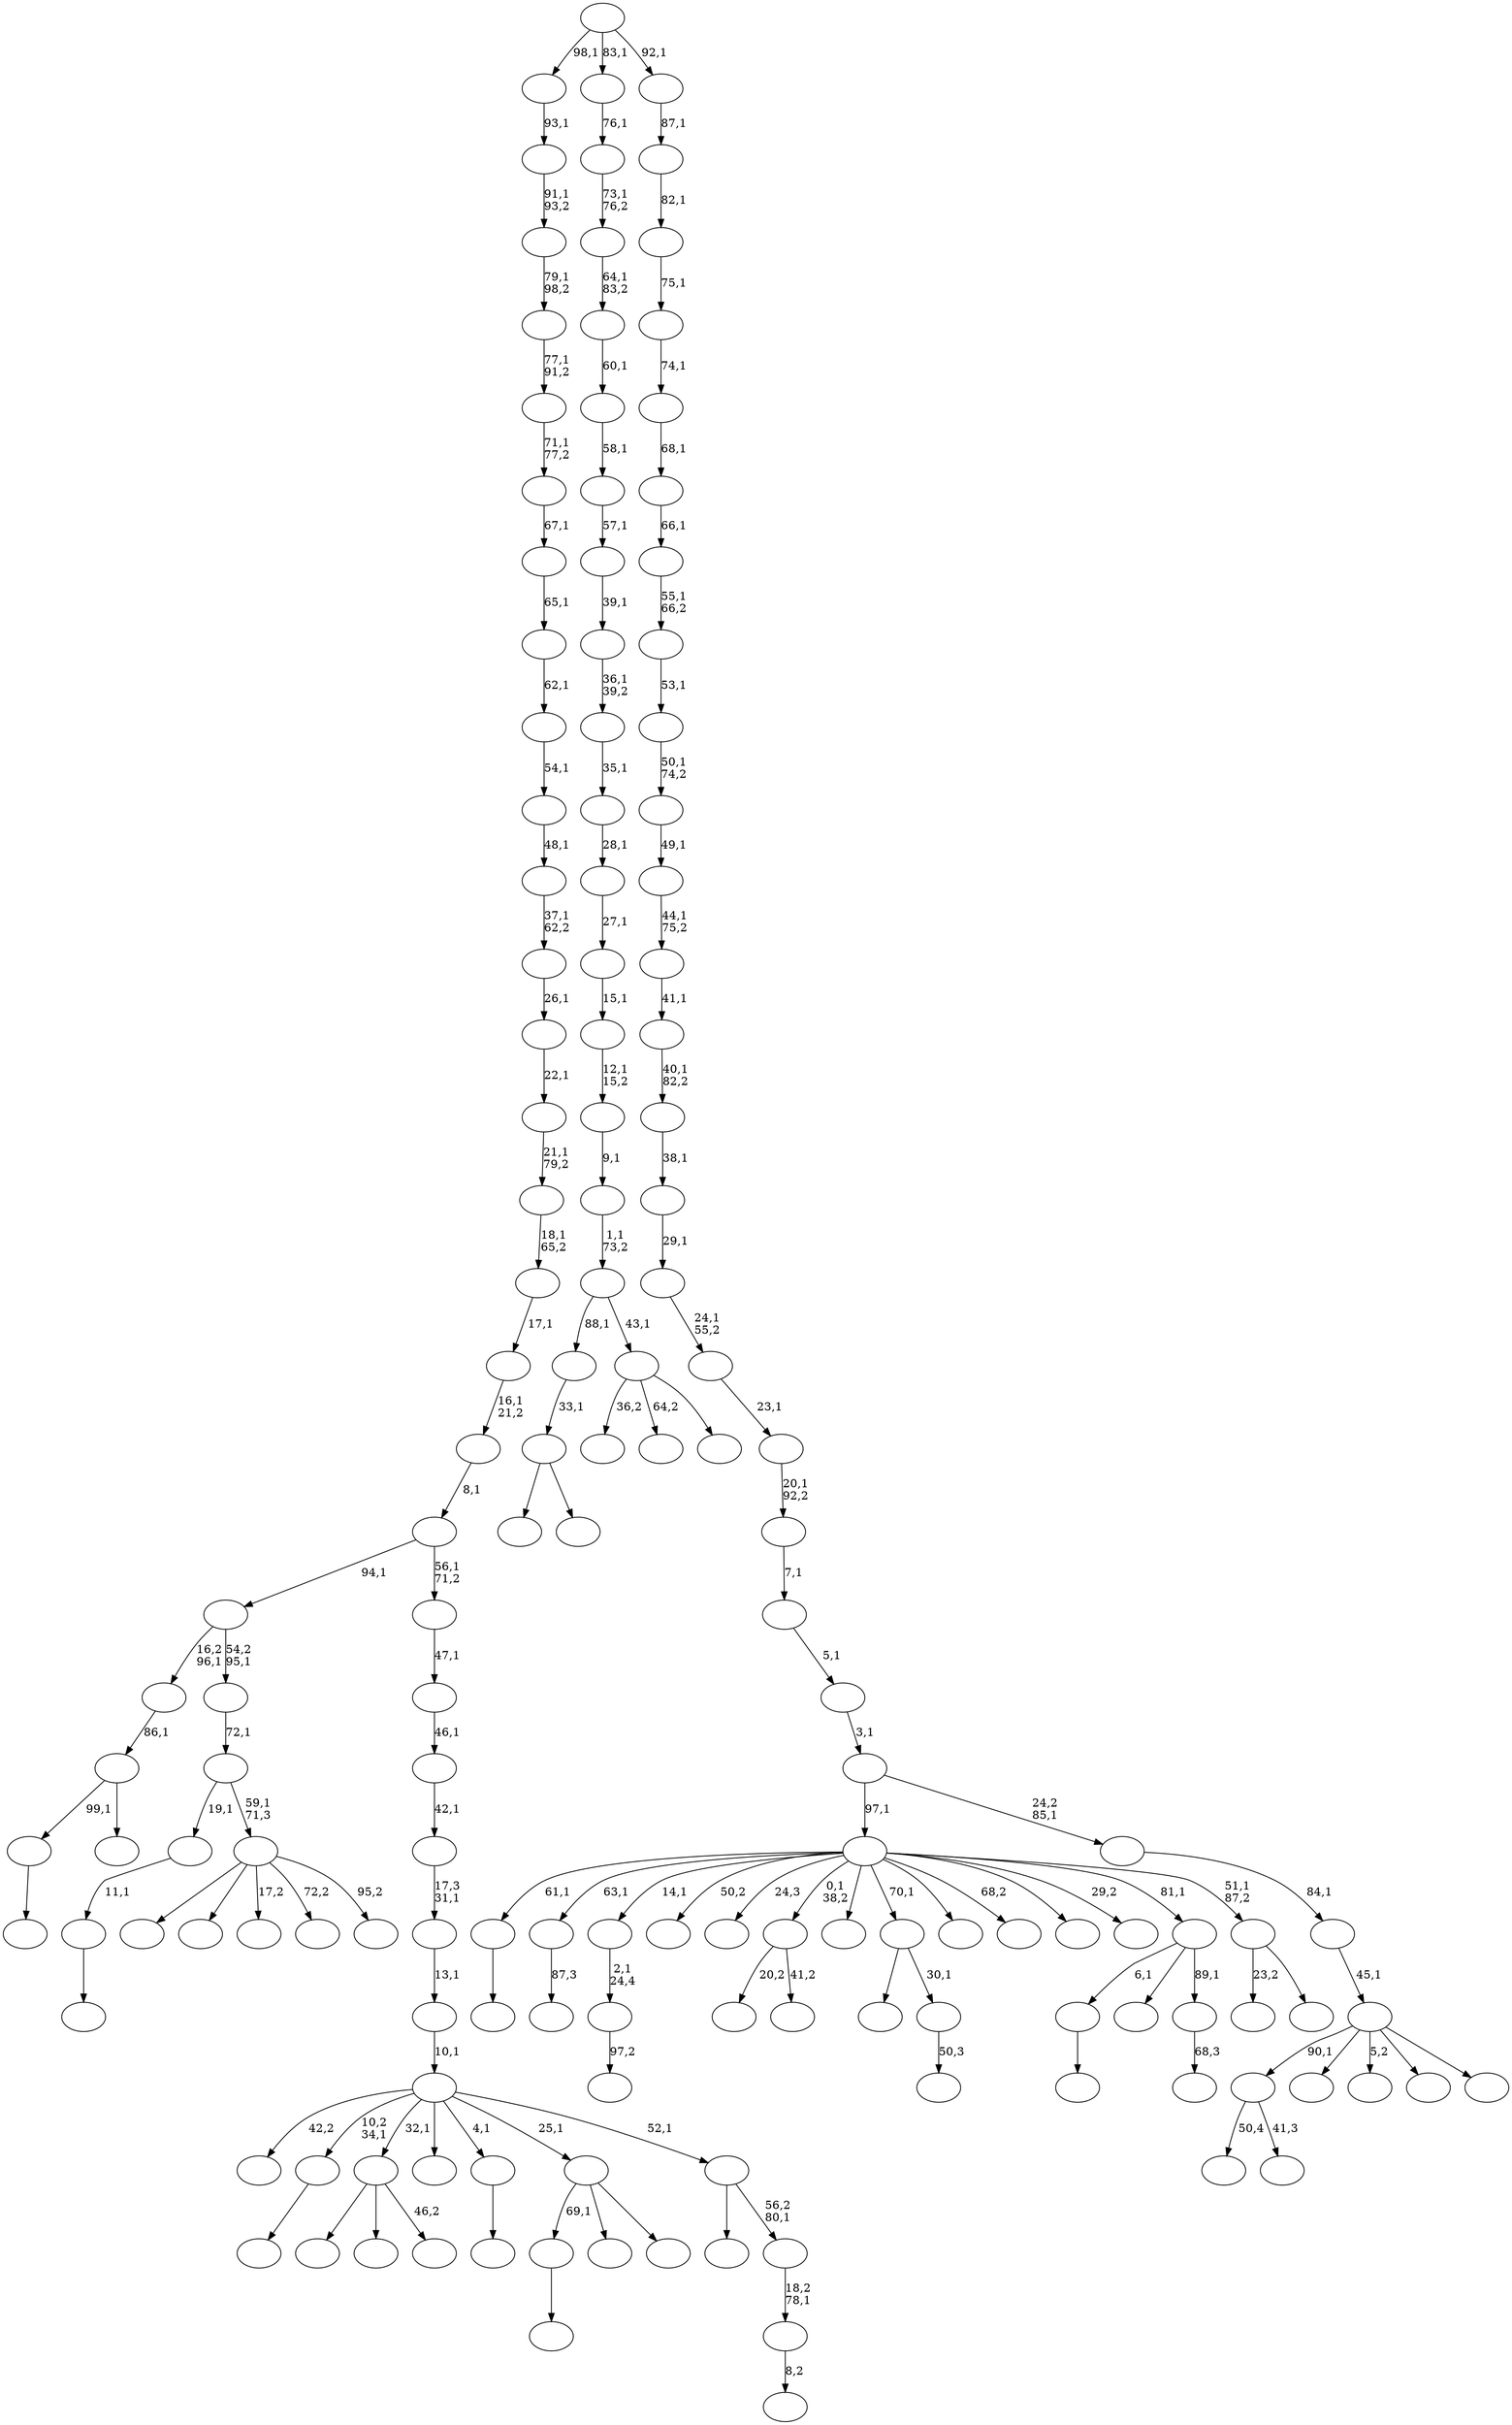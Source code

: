 digraph T {
	150 [label=""]
	149 [label=""]
	148 [label=""]
	147 [label=""]
	146 [label=""]
	145 [label=""]
	144 [label=""]
	143 [label=""]
	142 [label=""]
	141 [label=""]
	140 [label=""]
	139 [label=""]
	138 [label=""]
	137 [label=""]
	136 [label=""]
	135 [label=""]
	134 [label=""]
	133 [label=""]
	132 [label=""]
	131 [label=""]
	130 [label=""]
	129 [label=""]
	128 [label=""]
	127 [label=""]
	126 [label=""]
	125 [label=""]
	124 [label=""]
	123 [label=""]
	122 [label=""]
	121 [label=""]
	120 [label=""]
	119 [label=""]
	118 [label=""]
	117 [label=""]
	116 [label=""]
	115 [label=""]
	114 [label=""]
	113 [label=""]
	112 [label=""]
	111 [label=""]
	110 [label=""]
	109 [label=""]
	108 [label=""]
	107 [label=""]
	106 [label=""]
	105 [label=""]
	104 [label=""]
	103 [label=""]
	102 [label=""]
	101 [label=""]
	100 [label=""]
	99 [label=""]
	98 [label=""]
	97 [label=""]
	96 [label=""]
	95 [label=""]
	94 [label=""]
	93 [label=""]
	92 [label=""]
	91 [label=""]
	90 [label=""]
	89 [label=""]
	88 [label=""]
	87 [label=""]
	86 [label=""]
	85 [label=""]
	84 [label=""]
	83 [label=""]
	82 [label=""]
	81 [label=""]
	80 [label=""]
	79 [label=""]
	78 [label=""]
	77 [label=""]
	76 [label=""]
	75 [label=""]
	74 [label=""]
	73 [label=""]
	72 [label=""]
	71 [label=""]
	70 [label=""]
	69 [label=""]
	68 [label=""]
	67 [label=""]
	66 [label=""]
	65 [label=""]
	64 [label=""]
	63 [label=""]
	62 [label=""]
	61 [label=""]
	60 [label=""]
	59 [label=""]
	58 [label=""]
	57 [label=""]
	56 [label=""]
	55 [label=""]
	54 [label=""]
	53 [label=""]
	52 [label=""]
	51 [label=""]
	50 [label=""]
	49 [label=""]
	48 [label=""]
	47 [label=""]
	46 [label=""]
	45 [label=""]
	44 [label=""]
	43 [label=""]
	42 [label=""]
	41 [label=""]
	40 [label=""]
	39 [label=""]
	38 [label=""]
	37 [label=""]
	36 [label=""]
	35 [label=""]
	34 [label=""]
	33 [label=""]
	32 [label=""]
	31 [label=""]
	30 [label=""]
	29 [label=""]
	28 [label=""]
	27 [label=""]
	26 [label=""]
	25 [label=""]
	24 [label=""]
	23 [label=""]
	22 [label=""]
	21 [label=""]
	20 [label=""]
	19 [label=""]
	18 [label=""]
	17 [label=""]
	16 [label=""]
	15 [label=""]
	14 [label=""]
	13 [label=""]
	12 [label=""]
	11 [label=""]
	10 [label=""]
	9 [label=""]
	8 [label=""]
	7 [label=""]
	6 [label=""]
	5 [label=""]
	4 [label=""]
	3 [label=""]
	2 [label=""]
	1 [label=""]
	0 [label=""]
	149 -> 150 [label=""]
	147 -> 148 [label=""]
	143 -> 144 [label="87,3"]
	141 -> 142 [label=""]
	138 -> 139 [label=""]
	137 -> 138 [label="11,1"]
	135 -> 136 [label="97,2"]
	134 -> 135 [label="2,1\n24,4"]
	127 -> 140 [label="50,4"]
	127 -> 128 [label="41,3"]
	125 -> 126 [label=""]
	120 -> 132 [label=""]
	120 -> 130 [label=""]
	120 -> 121 [label="46,2"]
	115 -> 116 [label=""]
	112 -> 146 [label="20,2"]
	112 -> 113 [label="41,2"]
	109 -> 110 [label=""]
	105 -> 106 [label="50,3"]
	104 -> 129 [label=""]
	104 -> 105 [label="30,1"]
	101 -> 149 [label="69,1"]
	101 -> 111 [label=""]
	101 -> 102 [label=""]
	92 -> 115 [label="99,1"]
	92 -> 93 [label=""]
	91 -> 92 [label="86,1"]
	87 -> 145 [label=""]
	87 -> 88 [label=""]
	86 -> 87 [label="33,1"]
	84 -> 131 [label=""]
	84 -> 100 [label=""]
	84 -> 95 [label="17,2"]
	84 -> 89 [label="72,2"]
	84 -> 85 [label="95,2"]
	83 -> 137 [label="19,1"]
	83 -> 84 [label="59,1\n71,3"]
	82 -> 83 [label="72,1"]
	81 -> 91 [label="16,2\n96,1"]
	81 -> 82 [label="54,2\n95,1"]
	79 -> 80 [label="68,3"]
	78 -> 141 [label="6,1"]
	78 -> 96 [label=""]
	78 -> 79 [label="89,1"]
	76 -> 98 [label="23,2"]
	76 -> 77 [label=""]
	75 -> 147 [label="61,1"]
	75 -> 143 [label="63,1"]
	75 -> 134 [label="14,1"]
	75 -> 124 [label="50,2"]
	75 -> 122 [label="24,3"]
	75 -> 112 [label="0,1\n38,2"]
	75 -> 108 [label=""]
	75 -> 104 [label="70,1"]
	75 -> 103 [label=""]
	75 -> 97 [label="68,2"]
	75 -> 94 [label=""]
	75 -> 90 [label="29,2"]
	75 -> 78 [label="81,1"]
	75 -> 76 [label="51,1\n87,2"]
	73 -> 74 [label="8,2"]
	72 -> 73 [label="18,2\n78,1"]
	71 -> 99 [label=""]
	71 -> 72 [label="56,2\n80,1"]
	70 -> 133 [label="42,2"]
	70 -> 125 [label="10,2\n34,1"]
	70 -> 120 [label="32,1"]
	70 -> 118 [label=""]
	70 -> 109 [label="4,1"]
	70 -> 101 [label="25,1"]
	70 -> 71 [label="52,1"]
	69 -> 70 [label="10,1"]
	68 -> 69 [label="13,1"]
	67 -> 68 [label="17,3\n31,1"]
	66 -> 67 [label="42,1"]
	65 -> 66 [label="46,1"]
	64 -> 65 [label="47,1"]
	63 -> 81 [label="94,1"]
	63 -> 64 [label="56,1\n71,2"]
	62 -> 63 [label="8,1"]
	61 -> 62 [label="16,1\n21,2"]
	60 -> 61 [label="17,1"]
	59 -> 60 [label="18,1\n65,2"]
	58 -> 59 [label="21,1\n79,2"]
	57 -> 58 [label="22,1"]
	56 -> 57 [label="26,1"]
	55 -> 56 [label="37,1\n62,2"]
	54 -> 55 [label="48,1"]
	53 -> 54 [label="54,1"]
	52 -> 53 [label="62,1"]
	51 -> 52 [label="65,1"]
	50 -> 51 [label="67,1"]
	49 -> 50 [label="71,1\n77,2"]
	48 -> 49 [label="77,1\n91,2"]
	47 -> 48 [label="79,1\n98,2"]
	46 -> 47 [label="91,1\n93,2"]
	45 -> 46 [label="93,1"]
	43 -> 119 [label="36,2"]
	43 -> 107 [label="64,2"]
	43 -> 44 [label=""]
	42 -> 86 [label="88,1"]
	42 -> 43 [label="43,1"]
	41 -> 42 [label="1,1\n73,2"]
	40 -> 41 [label="9,1"]
	39 -> 40 [label="12,1\n15,2"]
	38 -> 39 [label="15,1"]
	37 -> 38 [label="27,1"]
	36 -> 37 [label="28,1"]
	35 -> 36 [label="35,1"]
	34 -> 35 [label="36,1\n39,2"]
	33 -> 34 [label="39,1"]
	32 -> 33 [label="57,1"]
	31 -> 32 [label="58,1"]
	30 -> 31 [label="60,1"]
	29 -> 30 [label="64,1\n83,2"]
	28 -> 29 [label="73,1\n76,2"]
	27 -> 28 [label="76,1"]
	25 -> 127 [label="90,1"]
	25 -> 123 [label=""]
	25 -> 117 [label="5,2"]
	25 -> 114 [label=""]
	25 -> 26 [label=""]
	24 -> 25 [label="45,1"]
	23 -> 24 [label="84,1"]
	22 -> 75 [label="97,1"]
	22 -> 23 [label="24,2\n85,1"]
	21 -> 22 [label="3,1"]
	20 -> 21 [label="5,1"]
	19 -> 20 [label="7,1"]
	18 -> 19 [label="20,1\n92,2"]
	17 -> 18 [label="23,1"]
	16 -> 17 [label="24,1\n55,2"]
	15 -> 16 [label="29,1"]
	14 -> 15 [label="38,1"]
	13 -> 14 [label="40,1\n82,2"]
	12 -> 13 [label="41,1"]
	11 -> 12 [label="44,1\n75,2"]
	10 -> 11 [label="49,1"]
	9 -> 10 [label="50,1\n74,2"]
	8 -> 9 [label="53,1"]
	7 -> 8 [label="55,1\n66,2"]
	6 -> 7 [label="66,1"]
	5 -> 6 [label="68,1"]
	4 -> 5 [label="74,1"]
	3 -> 4 [label="75,1"]
	2 -> 3 [label="82,1"]
	1 -> 2 [label="87,1"]
	0 -> 45 [label="98,1"]
	0 -> 27 [label="83,1"]
	0 -> 1 [label="92,1"]
}
